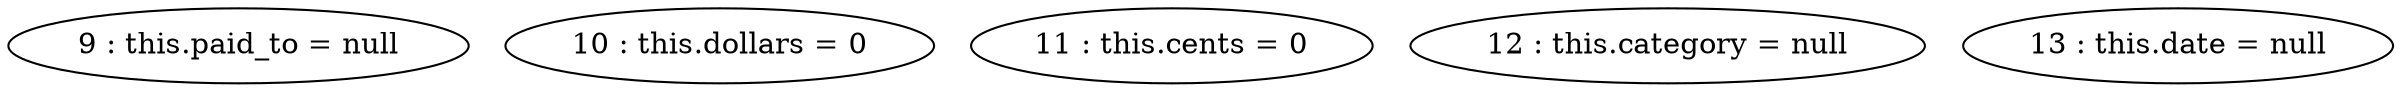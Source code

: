 digraph G {
"9 : this.paid_to = null"
"10 : this.dollars = 0"
"11 : this.cents = 0"
"12 : this.category = null"
"13 : this.date = null"
}
